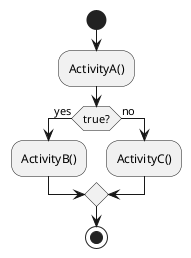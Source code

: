 @startuml
start
:ActivityA();
if (true?) then (yes)
    :ActivityB();
else (no)
    :ActivityC();
endif
stop
@enduml
